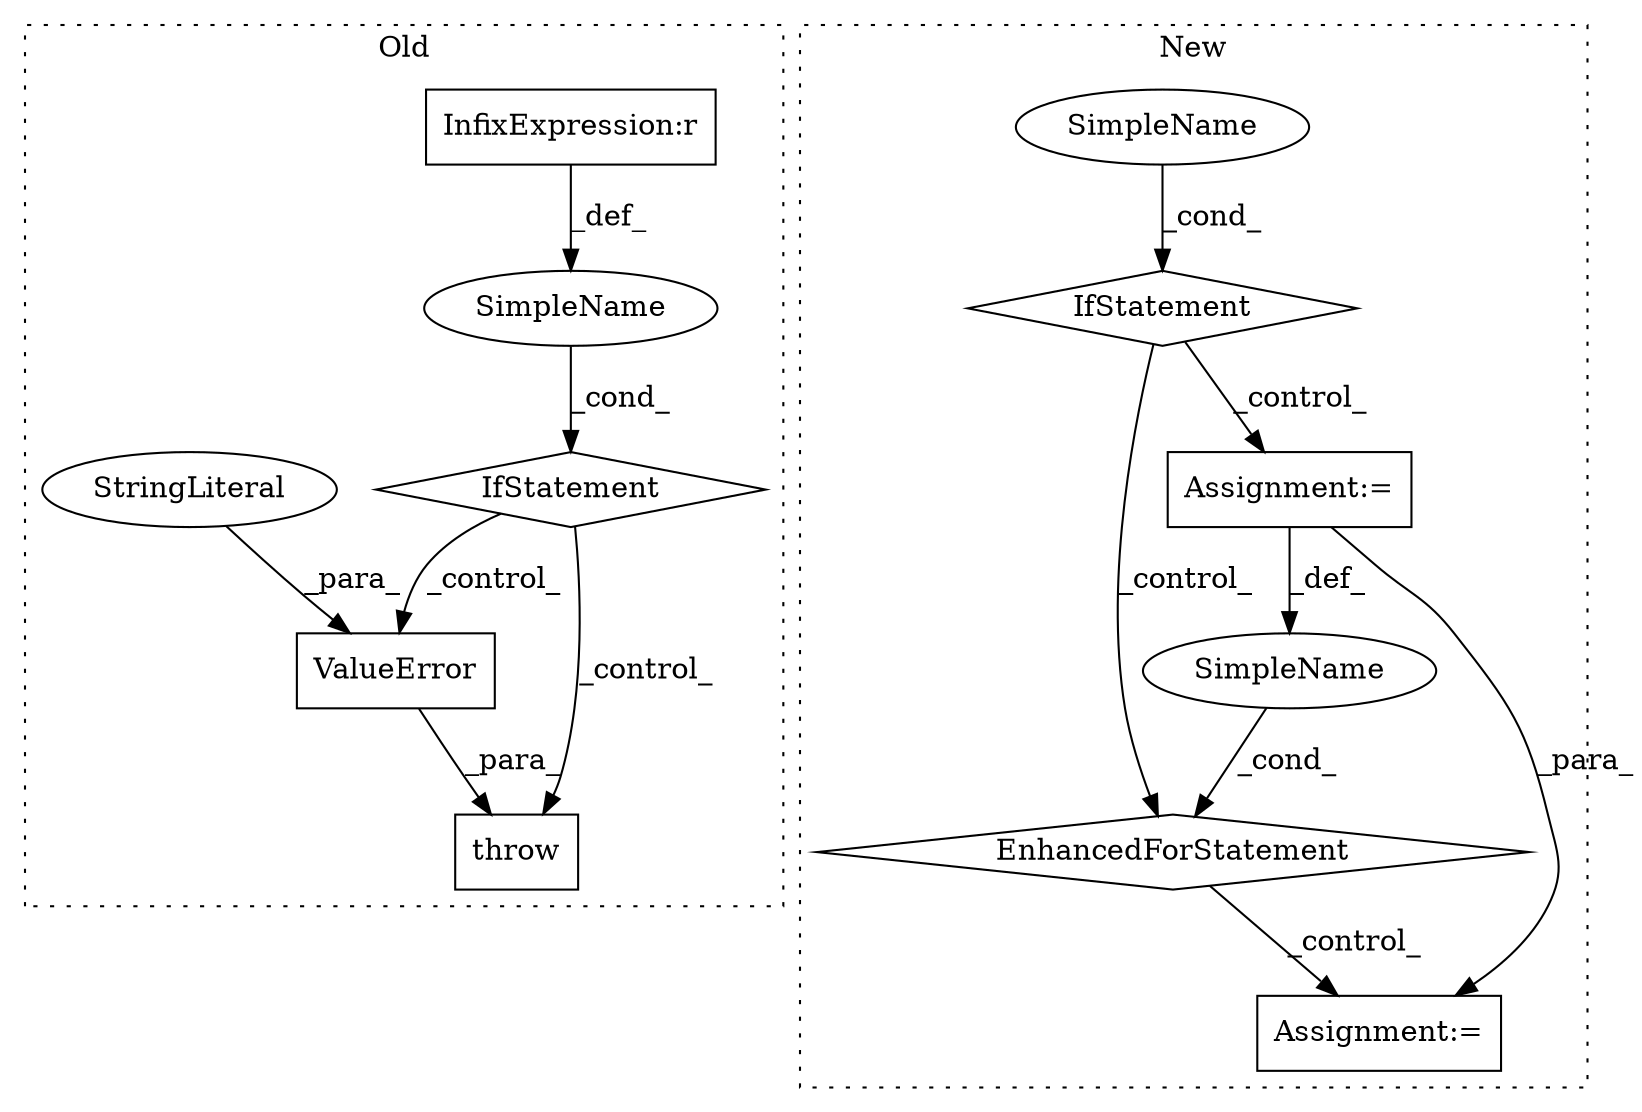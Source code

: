 digraph G {
subgraph cluster0 {
1 [label="throw" a="53" s="3554" l="6" shape="box"];
4 [label="IfStatement" a="25" s="3417,3438" l="4,2" shape="diamond"];
5 [label="SimpleName" a="42" s="" l="" shape="ellipse"];
6 [label="InfixExpression:r" a="27" s="3430" l="4" shape="box"];
9 [label="ValueError" a="32" s="3560,3619" l="11,1" shape="box"];
10 [label="StringLiteral" a="45" s="3571" l="48" shape="ellipse"];
label = "Old";
style="dotted";
}
subgraph cluster1 {
2 [label="EnhancedForStatement" a="70" s="5077,5205" l="61,2" shape="diamond"];
3 [label="Assignment:=" a="7" s="5077,5205" l="61,2" shape="box"];
7 [label="Assignment:=" a="7" s="5263" l="1" shape="box"];
8 [label="SimpleName" a="42" s="5145" l="3" shape="ellipse"];
11 [label="SimpleName" a="42" s="4919" l="13" shape="ellipse"];
12 [label="IfStatement" a="25" s="4915,4932" l="4,2" shape="diamond"];
label = "New";
style="dotted";
}
2 -> 7 [label="_control_"];
3 -> 8 [label="_def_"];
3 -> 7 [label="_para_"];
4 -> 9 [label="_control_"];
4 -> 1 [label="_control_"];
5 -> 4 [label="_cond_"];
6 -> 5 [label="_def_"];
8 -> 2 [label="_cond_"];
9 -> 1 [label="_para_"];
10 -> 9 [label="_para_"];
11 -> 12 [label="_cond_"];
12 -> 2 [label="_control_"];
12 -> 3 [label="_control_"];
}